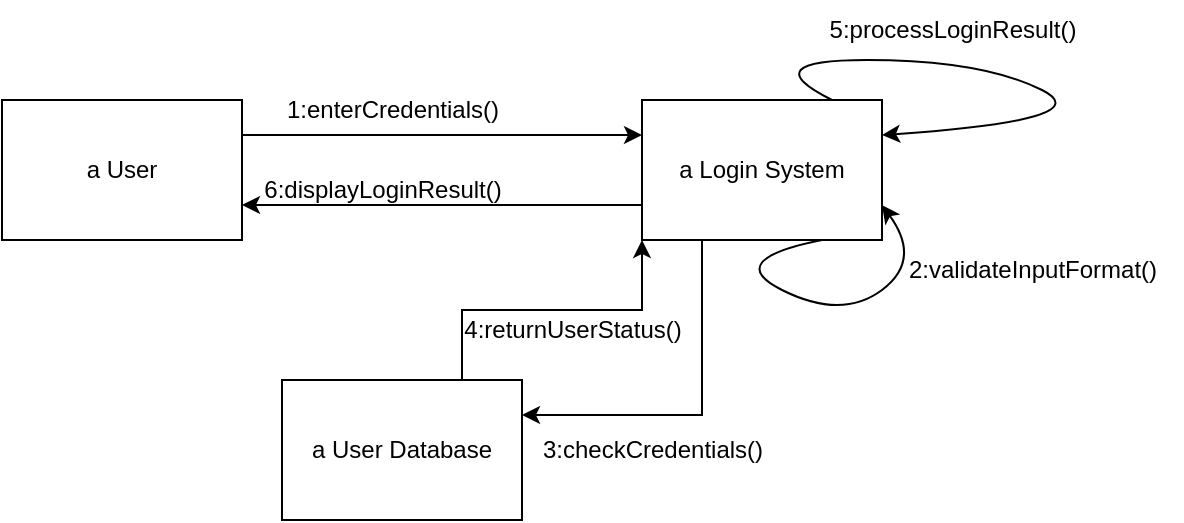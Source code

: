 <mxfile version="26.2.2">
  <diagram name="Page-1" id="p77VBC3SQL4qceJNs4or">
    <mxGraphModel dx="788" dy="524" grid="1" gridSize="10" guides="1" tooltips="1" connect="1" arrows="1" fold="1" page="1" pageScale="1" pageWidth="850" pageHeight="1100" math="0" shadow="0">
      <root>
        <mxCell id="0" />
        <mxCell id="1" parent="0" />
        <mxCell id="4A94xKty6DUSBVCZnruW-17" style="edgeStyle=orthogonalEdgeStyle;rounded=0;orthogonalLoop=1;jettySize=auto;html=1;exitX=1;exitY=0.25;exitDx=0;exitDy=0;entryX=0;entryY=0.25;entryDx=0;entryDy=0;" edge="1" parent="1" source="4A94xKty6DUSBVCZnruW-1" target="4A94xKty6DUSBVCZnruW-16">
          <mxGeometry relative="1" as="geometry" />
        </mxCell>
        <mxCell id="4A94xKty6DUSBVCZnruW-1" value="a User" style="html=1;whiteSpace=wrap;" vertex="1" parent="1">
          <mxGeometry x="100" y="120" width="120" height="70" as="geometry" />
        </mxCell>
        <mxCell id="4A94xKty6DUSBVCZnruW-4" value="a User Database" style="html=1;whiteSpace=wrap;" vertex="1" parent="1">
          <mxGeometry x="240" y="260" width="120" height="70" as="geometry" />
        </mxCell>
        <mxCell id="4A94xKty6DUSBVCZnruW-21" style="edgeStyle=orthogonalEdgeStyle;rounded=0;orthogonalLoop=1;jettySize=auto;html=1;exitX=0.25;exitY=1;exitDx=0;exitDy=0;entryX=1;entryY=0.25;entryDx=0;entryDy=0;" edge="1" parent="1" source="4A94xKty6DUSBVCZnruW-16" target="4A94xKty6DUSBVCZnruW-4">
          <mxGeometry relative="1" as="geometry" />
        </mxCell>
        <mxCell id="4A94xKty6DUSBVCZnruW-28" style="edgeStyle=orthogonalEdgeStyle;rounded=0;orthogonalLoop=1;jettySize=auto;html=1;exitX=0;exitY=0.75;exitDx=0;exitDy=0;entryX=1;entryY=0.75;entryDx=0;entryDy=0;" edge="1" parent="1" source="4A94xKty6DUSBVCZnruW-16" target="4A94xKty6DUSBVCZnruW-1">
          <mxGeometry relative="1" as="geometry" />
        </mxCell>
        <mxCell id="4A94xKty6DUSBVCZnruW-16" value="a Login System" style="html=1;whiteSpace=wrap;" vertex="1" parent="1">
          <mxGeometry x="420" y="120" width="120" height="70" as="geometry" />
        </mxCell>
        <mxCell id="4A94xKty6DUSBVCZnruW-18" value="1:enterCredentials()" style="text;html=1;align=center;verticalAlign=middle;resizable=0;points=[];autosize=1;strokeColor=none;fillColor=none;" vertex="1" parent="1">
          <mxGeometry x="230" y="110" width="130" height="30" as="geometry" />
        </mxCell>
        <mxCell id="4A94xKty6DUSBVCZnruW-19" value="" style="curved=1;endArrow=classic;html=1;rounded=0;entryX=1;entryY=0.75;entryDx=0;entryDy=0;exitX=0.75;exitY=1;exitDx=0;exitDy=0;" edge="1" parent="1" source="4A94xKty6DUSBVCZnruW-16" target="4A94xKty6DUSBVCZnruW-16">
          <mxGeometry width="50" height="50" relative="1" as="geometry">
            <mxPoint x="510" y="200" as="sourcePoint" />
            <mxPoint x="555" y="220" as="targetPoint" />
            <Array as="points">
              <mxPoint x="460" y="200" />
              <mxPoint x="520" y="230" />
              <mxPoint x="560" y="200" />
            </Array>
          </mxGeometry>
        </mxCell>
        <mxCell id="4A94xKty6DUSBVCZnruW-20" value="2:validateInputFormat()" style="text;html=1;align=center;verticalAlign=middle;resizable=0;points=[];autosize=1;strokeColor=none;fillColor=none;" vertex="1" parent="1">
          <mxGeometry x="540" y="190" width="150" height="30" as="geometry" />
        </mxCell>
        <mxCell id="4A94xKty6DUSBVCZnruW-22" value="3:checkCredentials()" style="text;html=1;align=center;verticalAlign=middle;resizable=0;points=[];autosize=1;strokeColor=none;fillColor=none;" vertex="1" parent="1">
          <mxGeometry x="360" y="280" width="130" height="30" as="geometry" />
        </mxCell>
        <mxCell id="4A94xKty6DUSBVCZnruW-23" style="edgeStyle=orthogonalEdgeStyle;rounded=0;orthogonalLoop=1;jettySize=auto;html=1;exitX=0.75;exitY=0;exitDx=0;exitDy=0;entryX=0;entryY=1;entryDx=0;entryDy=0;" edge="1" parent="1" source="4A94xKty6DUSBVCZnruW-4" target="4A94xKty6DUSBVCZnruW-16">
          <mxGeometry relative="1" as="geometry">
            <mxPoint x="417" y="200" as="targetPoint" />
          </mxGeometry>
        </mxCell>
        <mxCell id="4A94xKty6DUSBVCZnruW-24" value="4:returnUserStatus()" style="text;html=1;align=center;verticalAlign=middle;resizable=0;points=[];autosize=1;strokeColor=none;fillColor=none;" vertex="1" parent="1">
          <mxGeometry x="320" y="220" width="130" height="30" as="geometry" />
        </mxCell>
        <mxCell id="4A94xKty6DUSBVCZnruW-26" value="" style="curved=1;endArrow=classic;html=1;rounded=0;entryX=1;entryY=0.25;entryDx=0;entryDy=0;" edge="1" parent="1" target="4A94xKty6DUSBVCZnruW-16">
          <mxGeometry width="50" height="50" relative="1" as="geometry">
            <mxPoint x="515" y="120" as="sourcePoint" />
            <mxPoint x="515" y="90" as="targetPoint" />
            <Array as="points">
              <mxPoint x="475" y="100" />
              <mxPoint x="590" y="100" />
              <mxPoint x="650" y="130" />
            </Array>
          </mxGeometry>
        </mxCell>
        <mxCell id="4A94xKty6DUSBVCZnruW-27" value="5:processLoginResult()" style="text;html=1;align=center;verticalAlign=middle;resizable=0;points=[];autosize=1;strokeColor=none;fillColor=none;" vertex="1" parent="1">
          <mxGeometry x="500" y="70" width="150" height="30" as="geometry" />
        </mxCell>
        <mxCell id="4A94xKty6DUSBVCZnruW-29" value="6:displayLoginResult()" style="text;html=1;align=center;verticalAlign=middle;resizable=0;points=[];autosize=1;strokeColor=none;fillColor=none;" vertex="1" parent="1">
          <mxGeometry x="220" y="150" width="140" height="30" as="geometry" />
        </mxCell>
      </root>
    </mxGraphModel>
  </diagram>
</mxfile>
